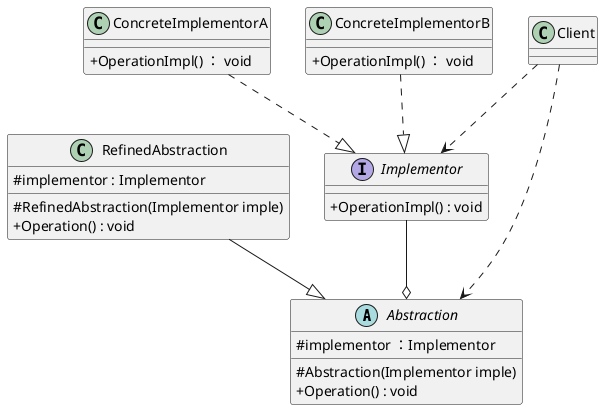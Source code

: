 @startuml
skinparam classAttributeIconSize 0
'抽象化角色
Abstract Abstraction{
    #  implementor ：Implementor
    # Abstraction(Implementor imple)
    + Operation() : void
}
'扩展抽象化角色
Class RefinedAbstraction{
    # implementor : Implementor
   # RefinedAbstraction(Implementor imple)
    + Operation() : void
}
'实例化角色
Interface Implementor{
 + OperationImpl() : void
}
'具体实例化角色
Class ConcreteImplementorA{
 + OperationImpl() ： void
}

Class ConcreteImplementorB{
 + OperationImpl() ： void
}

Class Client

Client ..> Abstraction
Client ..> Implementor

ConcreteImplementorA ..|> Implementor
ConcreteImplementorB..|> Implementor
Implementor --o Abstraction
RefinedAbstraction --|> Abstraction


@enduml